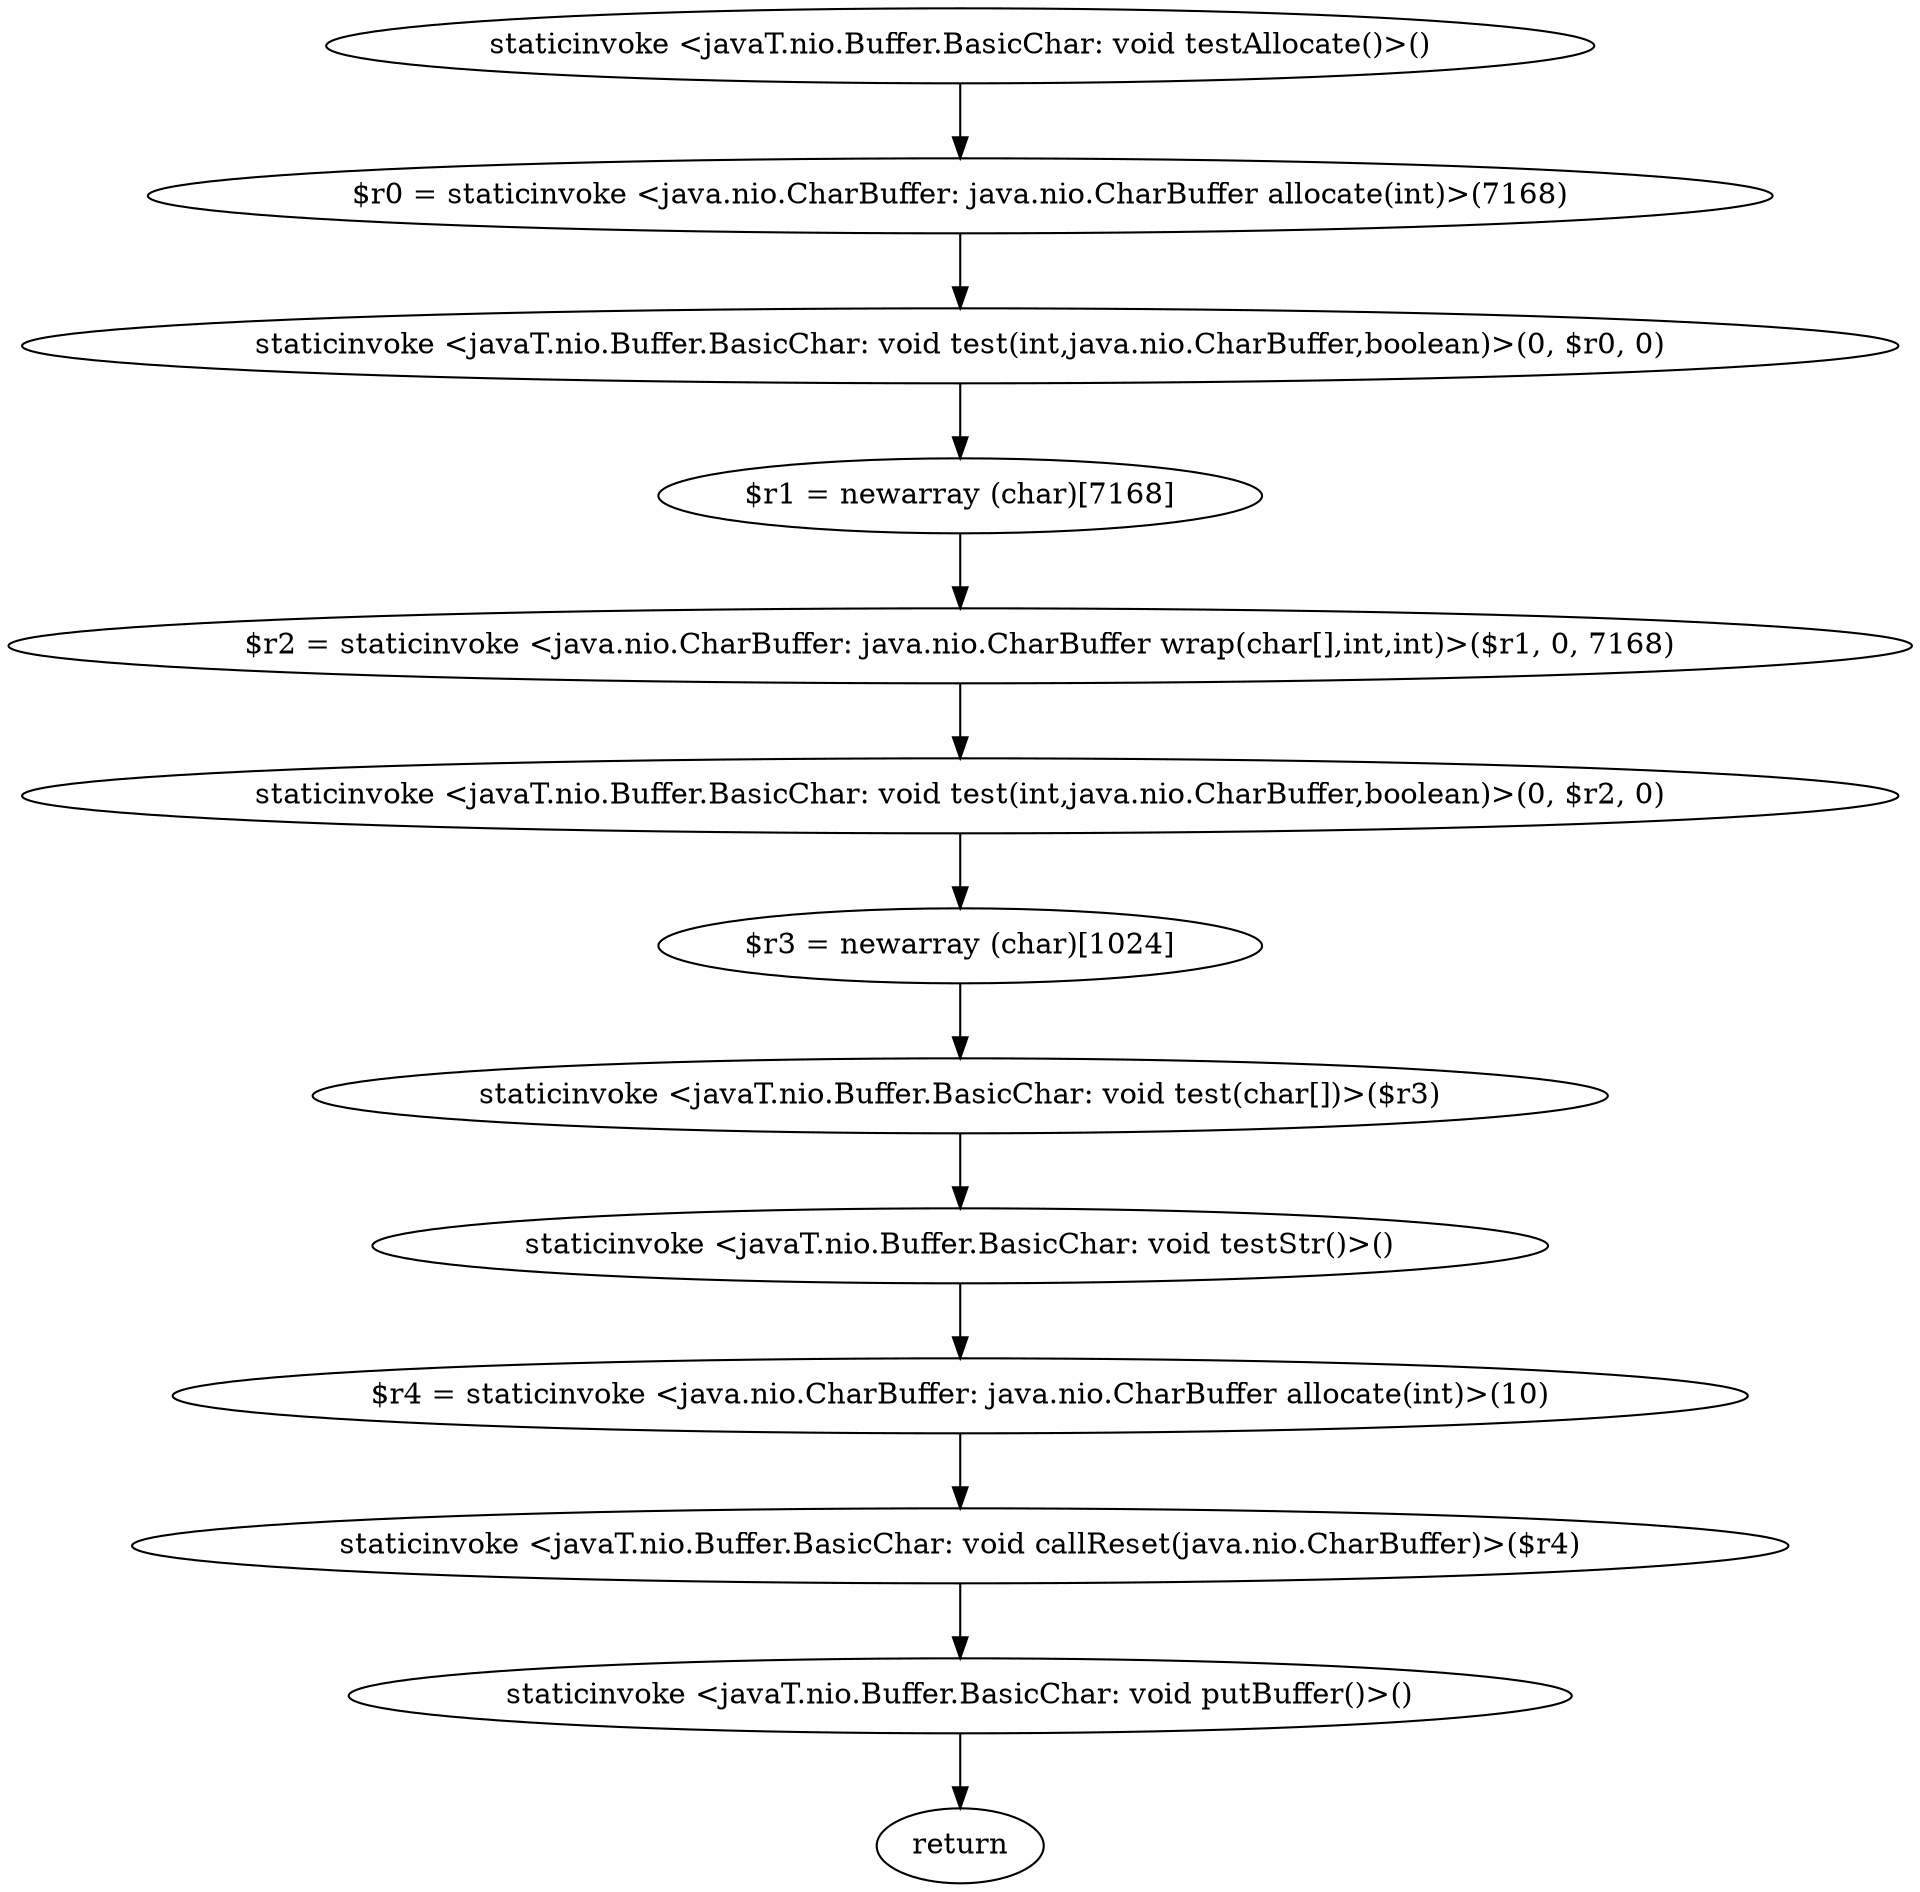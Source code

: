 digraph "unitGraph" {
    "staticinvoke <javaT.nio.Buffer.BasicChar: void testAllocate()>()"
    "$r0 = staticinvoke <java.nio.CharBuffer: java.nio.CharBuffer allocate(int)>(7168)"
    "staticinvoke <javaT.nio.Buffer.BasicChar: void test(int,java.nio.CharBuffer,boolean)>(0, $r0, 0)"
    "$r1 = newarray (char)[7168]"
    "$r2 = staticinvoke <java.nio.CharBuffer: java.nio.CharBuffer wrap(char[],int,int)>($r1, 0, 7168)"
    "staticinvoke <javaT.nio.Buffer.BasicChar: void test(int,java.nio.CharBuffer,boolean)>(0, $r2, 0)"
    "$r3 = newarray (char)[1024]"
    "staticinvoke <javaT.nio.Buffer.BasicChar: void test(char[])>($r3)"
    "staticinvoke <javaT.nio.Buffer.BasicChar: void testStr()>()"
    "$r4 = staticinvoke <java.nio.CharBuffer: java.nio.CharBuffer allocate(int)>(10)"
    "staticinvoke <javaT.nio.Buffer.BasicChar: void callReset(java.nio.CharBuffer)>($r4)"
    "staticinvoke <javaT.nio.Buffer.BasicChar: void putBuffer()>()"
    "return"
    "staticinvoke <javaT.nio.Buffer.BasicChar: void testAllocate()>()"->"$r0 = staticinvoke <java.nio.CharBuffer: java.nio.CharBuffer allocate(int)>(7168)";
    "$r0 = staticinvoke <java.nio.CharBuffer: java.nio.CharBuffer allocate(int)>(7168)"->"staticinvoke <javaT.nio.Buffer.BasicChar: void test(int,java.nio.CharBuffer,boolean)>(0, $r0, 0)";
    "staticinvoke <javaT.nio.Buffer.BasicChar: void test(int,java.nio.CharBuffer,boolean)>(0, $r0, 0)"->"$r1 = newarray (char)[7168]";
    "$r1 = newarray (char)[7168]"->"$r2 = staticinvoke <java.nio.CharBuffer: java.nio.CharBuffer wrap(char[],int,int)>($r1, 0, 7168)";
    "$r2 = staticinvoke <java.nio.CharBuffer: java.nio.CharBuffer wrap(char[],int,int)>($r1, 0, 7168)"->"staticinvoke <javaT.nio.Buffer.BasicChar: void test(int,java.nio.CharBuffer,boolean)>(0, $r2, 0)";
    "staticinvoke <javaT.nio.Buffer.BasicChar: void test(int,java.nio.CharBuffer,boolean)>(0, $r2, 0)"->"$r3 = newarray (char)[1024]";
    "$r3 = newarray (char)[1024]"->"staticinvoke <javaT.nio.Buffer.BasicChar: void test(char[])>($r3)";
    "staticinvoke <javaT.nio.Buffer.BasicChar: void test(char[])>($r3)"->"staticinvoke <javaT.nio.Buffer.BasicChar: void testStr()>()";
    "staticinvoke <javaT.nio.Buffer.BasicChar: void testStr()>()"->"$r4 = staticinvoke <java.nio.CharBuffer: java.nio.CharBuffer allocate(int)>(10)";
    "$r4 = staticinvoke <java.nio.CharBuffer: java.nio.CharBuffer allocate(int)>(10)"->"staticinvoke <javaT.nio.Buffer.BasicChar: void callReset(java.nio.CharBuffer)>($r4)";
    "staticinvoke <javaT.nio.Buffer.BasicChar: void callReset(java.nio.CharBuffer)>($r4)"->"staticinvoke <javaT.nio.Buffer.BasicChar: void putBuffer()>()";
    "staticinvoke <javaT.nio.Buffer.BasicChar: void putBuffer()>()"->"return";
}

